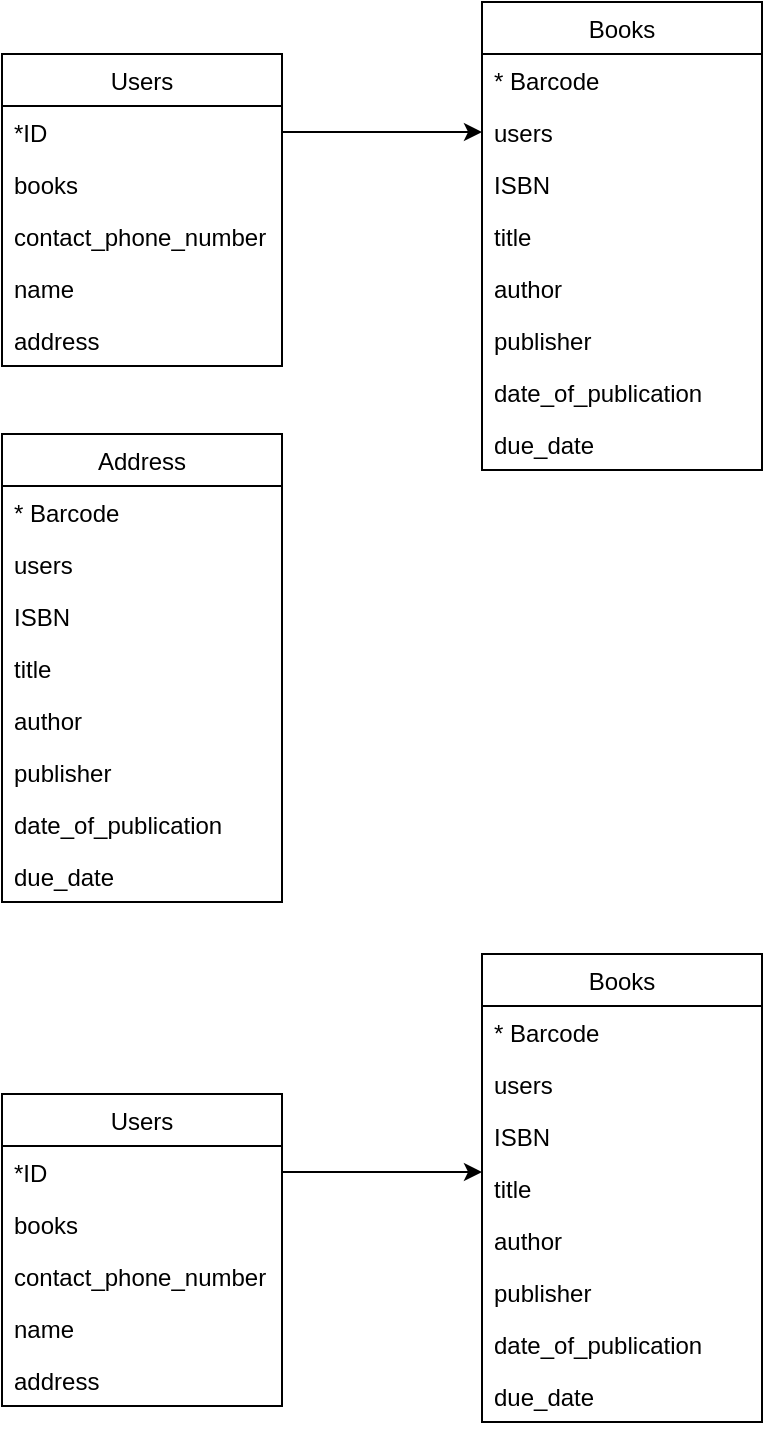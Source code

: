 <mxfile version="14.4.5" type="github">
  <diagram id="R2lEEEUBdFMjLlhIrx00" name="Page-1">
    <mxGraphModel dx="1309" dy="626" grid="1" gridSize="10" guides="1" tooltips="1" connect="1" arrows="1" fold="1" page="1" pageScale="1" pageWidth="850" pageHeight="1100" math="0" shadow="0" extFonts="Permanent Marker^https://fonts.googleapis.com/css?family=Permanent+Marker">
      <root>
        <mxCell id="0" />
        <mxCell id="1" parent="0" />
        <mxCell id="ukiMxRc5v9U0ZkOO_Q2w-9" value="Users" style="swimlane;fontStyle=0;childLayout=stackLayout;horizontal=1;startSize=26;fillColor=none;horizontalStack=0;resizeParent=1;resizeParentMax=0;resizeLast=0;collapsible=1;marginBottom=0;" vertex="1" parent="1">
          <mxGeometry x="160" y="130" width="140" height="156" as="geometry" />
        </mxCell>
        <mxCell id="ukiMxRc5v9U0ZkOO_Q2w-12" value="*ID" style="text;strokeColor=none;fillColor=none;align=left;verticalAlign=top;spacingLeft=4;spacingRight=4;overflow=hidden;rotatable=0;points=[[0,0.5],[1,0.5]];portConstraint=eastwest;" vertex="1" parent="ukiMxRc5v9U0ZkOO_Q2w-9">
          <mxGeometry y="26" width="140" height="26" as="geometry" />
        </mxCell>
        <mxCell id="ukiMxRc5v9U0ZkOO_Q2w-3" value="books" style="text;strokeColor=none;fillColor=none;align=left;verticalAlign=top;spacingLeft=4;spacingRight=4;overflow=hidden;rotatable=0;points=[[0,0.5],[1,0.5]];portConstraint=eastwest;" vertex="1" parent="ukiMxRc5v9U0ZkOO_Q2w-9">
          <mxGeometry y="52" width="140" height="26" as="geometry" />
        </mxCell>
        <mxCell id="ukiMxRc5v9U0ZkOO_Q2w-31" value="contact_phone_number" style="text;strokeColor=none;fillColor=none;align=left;verticalAlign=top;spacingLeft=4;spacingRight=4;overflow=hidden;rotatable=0;points=[[0,0.5],[1,0.5]];portConstraint=eastwest;" vertex="1" parent="ukiMxRc5v9U0ZkOO_Q2w-9">
          <mxGeometry y="78" width="140" height="26" as="geometry" />
        </mxCell>
        <mxCell id="ukiMxRc5v9U0ZkOO_Q2w-10" value="name" style="text;strokeColor=none;fillColor=none;align=left;verticalAlign=top;spacingLeft=4;spacingRight=4;overflow=hidden;rotatable=0;points=[[0,0.5],[1,0.5]];portConstraint=eastwest;" vertex="1" parent="ukiMxRc5v9U0ZkOO_Q2w-9">
          <mxGeometry y="104" width="140" height="26" as="geometry" />
        </mxCell>
        <mxCell id="ukiMxRc5v9U0ZkOO_Q2w-11" value="address" style="text;strokeColor=none;fillColor=none;align=left;verticalAlign=top;spacingLeft=4;spacingRight=4;overflow=hidden;rotatable=0;points=[[0,0.5],[1,0.5]];portConstraint=eastwest;" vertex="1" parent="ukiMxRc5v9U0ZkOO_Q2w-9">
          <mxGeometry y="130" width="140" height="26" as="geometry" />
        </mxCell>
        <mxCell id="ukiMxRc5v9U0ZkOO_Q2w-16" value="Books" style="swimlane;fontStyle=0;childLayout=stackLayout;horizontal=1;startSize=26;fillColor=none;horizontalStack=0;resizeParent=1;resizeParentMax=0;resizeLast=0;collapsible=1;marginBottom=0;" vertex="1" parent="1">
          <mxGeometry x="400" y="104" width="140" height="234" as="geometry" />
        </mxCell>
        <mxCell id="ukiMxRc5v9U0ZkOO_Q2w-4" value="* Barcode" style="text;strokeColor=none;fillColor=none;align=left;verticalAlign=top;spacingLeft=4;spacingRight=4;overflow=hidden;rotatable=0;points=[[0,0.5],[1,0.5]];portConstraint=eastwest;" vertex="1" parent="ukiMxRc5v9U0ZkOO_Q2w-16">
          <mxGeometry y="26" width="140" height="26" as="geometry" />
        </mxCell>
        <mxCell id="ukiMxRc5v9U0ZkOO_Q2w-29" value="users" style="text;strokeColor=none;fillColor=none;align=left;verticalAlign=top;spacingLeft=4;spacingRight=4;overflow=hidden;rotatable=0;points=[[0,0.5],[1,0.5]];portConstraint=eastwest;" vertex="1" parent="ukiMxRc5v9U0ZkOO_Q2w-16">
          <mxGeometry y="52" width="140" height="26" as="geometry" />
        </mxCell>
        <mxCell id="ukiMxRc5v9U0ZkOO_Q2w-8" value="ISBN" style="text;strokeColor=none;fillColor=none;align=left;verticalAlign=top;spacingLeft=4;spacingRight=4;overflow=hidden;rotatable=0;points=[[0,0.5],[1,0.5]];portConstraint=eastwest;" vertex="1" parent="ukiMxRc5v9U0ZkOO_Q2w-16">
          <mxGeometry y="78" width="140" height="26" as="geometry" />
        </mxCell>
        <mxCell id="ukiMxRc5v9U0ZkOO_Q2w-32" value="title" style="text;strokeColor=none;fillColor=none;align=left;verticalAlign=top;spacingLeft=4;spacingRight=4;overflow=hidden;rotatable=0;points=[[0,0.5],[1,0.5]];portConstraint=eastwest;" vertex="1" parent="ukiMxRc5v9U0ZkOO_Q2w-16">
          <mxGeometry y="104" width="140" height="26" as="geometry" />
        </mxCell>
        <mxCell id="ukiMxRc5v9U0ZkOO_Q2w-5" value="author" style="text;strokeColor=none;fillColor=none;align=left;verticalAlign=top;spacingLeft=4;spacingRight=4;overflow=hidden;rotatable=0;points=[[0,0.5],[1,0.5]];portConstraint=eastwest;" vertex="1" parent="ukiMxRc5v9U0ZkOO_Q2w-16">
          <mxGeometry y="130" width="140" height="26" as="geometry" />
        </mxCell>
        <mxCell id="ukiMxRc5v9U0ZkOO_Q2w-6" value="publisher" style="text;strokeColor=none;fillColor=none;align=left;verticalAlign=top;spacingLeft=4;spacingRight=4;overflow=hidden;rotatable=0;points=[[0,0.5],[1,0.5]];portConstraint=eastwest;" vertex="1" parent="ukiMxRc5v9U0ZkOO_Q2w-16">
          <mxGeometry y="156" width="140" height="26" as="geometry" />
        </mxCell>
        <mxCell id="ukiMxRc5v9U0ZkOO_Q2w-7" value="date_of_publication" style="text;strokeColor=none;fillColor=none;align=left;verticalAlign=top;spacingLeft=4;spacingRight=4;overflow=hidden;rotatable=0;points=[[0,0.5],[1,0.5]];portConstraint=eastwest;" vertex="1" parent="ukiMxRc5v9U0ZkOO_Q2w-16">
          <mxGeometry y="182" width="140" height="26" as="geometry" />
        </mxCell>
        <mxCell id="ukiMxRc5v9U0ZkOO_Q2w-20" value="due_date" style="text;strokeColor=none;fillColor=none;align=left;verticalAlign=top;spacingLeft=4;spacingRight=4;overflow=hidden;rotatable=0;points=[[0,0.5],[1,0.5]];portConstraint=eastwest;" vertex="1" parent="ukiMxRc5v9U0ZkOO_Q2w-16">
          <mxGeometry y="208" width="140" height="26" as="geometry" />
        </mxCell>
        <mxCell id="ukiMxRc5v9U0ZkOO_Q2w-49" value="" style="endArrow=classic;html=1;exitX=1;exitY=0.5;exitDx=0;exitDy=0;entryX=0;entryY=0.5;entryDx=0;entryDy=0;" edge="1" parent="1" source="ukiMxRc5v9U0ZkOO_Q2w-12" target="ukiMxRc5v9U0ZkOO_Q2w-29">
          <mxGeometry width="50" height="50" relative="1" as="geometry">
            <mxPoint x="720" y="320" as="sourcePoint" />
            <mxPoint x="770" y="270" as="targetPoint" />
          </mxGeometry>
        </mxCell>
        <mxCell id="ukiMxRc5v9U0ZkOO_Q2w-50" value="Address" style="swimlane;fontStyle=0;childLayout=stackLayout;horizontal=1;startSize=26;fillColor=none;horizontalStack=0;resizeParent=1;resizeParentMax=0;resizeLast=0;collapsible=1;marginBottom=0;" vertex="1" parent="1">
          <mxGeometry x="160" y="320" width="140" height="234" as="geometry" />
        </mxCell>
        <mxCell id="ukiMxRc5v9U0ZkOO_Q2w-51" value="* Barcode" style="text;strokeColor=none;fillColor=none;align=left;verticalAlign=top;spacingLeft=4;spacingRight=4;overflow=hidden;rotatable=0;points=[[0,0.5],[1,0.5]];portConstraint=eastwest;" vertex="1" parent="ukiMxRc5v9U0ZkOO_Q2w-50">
          <mxGeometry y="26" width="140" height="26" as="geometry" />
        </mxCell>
        <mxCell id="ukiMxRc5v9U0ZkOO_Q2w-52" value="users" style="text;strokeColor=none;fillColor=none;align=left;verticalAlign=top;spacingLeft=4;spacingRight=4;overflow=hidden;rotatable=0;points=[[0,0.5],[1,0.5]];portConstraint=eastwest;" vertex="1" parent="ukiMxRc5v9U0ZkOO_Q2w-50">
          <mxGeometry y="52" width="140" height="26" as="geometry" />
        </mxCell>
        <mxCell id="ukiMxRc5v9U0ZkOO_Q2w-53" value="ISBN" style="text;strokeColor=none;fillColor=none;align=left;verticalAlign=top;spacingLeft=4;spacingRight=4;overflow=hidden;rotatable=0;points=[[0,0.5],[1,0.5]];portConstraint=eastwest;" vertex="1" parent="ukiMxRc5v9U0ZkOO_Q2w-50">
          <mxGeometry y="78" width="140" height="26" as="geometry" />
        </mxCell>
        <mxCell id="ukiMxRc5v9U0ZkOO_Q2w-54" value="title" style="text;strokeColor=none;fillColor=none;align=left;verticalAlign=top;spacingLeft=4;spacingRight=4;overflow=hidden;rotatable=0;points=[[0,0.5],[1,0.5]];portConstraint=eastwest;" vertex="1" parent="ukiMxRc5v9U0ZkOO_Q2w-50">
          <mxGeometry y="104" width="140" height="26" as="geometry" />
        </mxCell>
        <mxCell id="ukiMxRc5v9U0ZkOO_Q2w-55" value="author" style="text;strokeColor=none;fillColor=none;align=left;verticalAlign=top;spacingLeft=4;spacingRight=4;overflow=hidden;rotatable=0;points=[[0,0.5],[1,0.5]];portConstraint=eastwest;" vertex="1" parent="ukiMxRc5v9U0ZkOO_Q2w-50">
          <mxGeometry y="130" width="140" height="26" as="geometry" />
        </mxCell>
        <mxCell id="ukiMxRc5v9U0ZkOO_Q2w-56" value="publisher" style="text;strokeColor=none;fillColor=none;align=left;verticalAlign=top;spacingLeft=4;spacingRight=4;overflow=hidden;rotatable=0;points=[[0,0.5],[1,0.5]];portConstraint=eastwest;" vertex="1" parent="ukiMxRc5v9U0ZkOO_Q2w-50">
          <mxGeometry y="156" width="140" height="26" as="geometry" />
        </mxCell>
        <mxCell id="ukiMxRc5v9U0ZkOO_Q2w-57" value="date_of_publication" style="text;strokeColor=none;fillColor=none;align=left;verticalAlign=top;spacingLeft=4;spacingRight=4;overflow=hidden;rotatable=0;points=[[0,0.5],[1,0.5]];portConstraint=eastwest;" vertex="1" parent="ukiMxRc5v9U0ZkOO_Q2w-50">
          <mxGeometry y="182" width="140" height="26" as="geometry" />
        </mxCell>
        <mxCell id="ukiMxRc5v9U0ZkOO_Q2w-58" value="due_date" style="text;strokeColor=none;fillColor=none;align=left;verticalAlign=top;spacingLeft=4;spacingRight=4;overflow=hidden;rotatable=0;points=[[0,0.5],[1,0.5]];portConstraint=eastwest;" vertex="1" parent="ukiMxRc5v9U0ZkOO_Q2w-50">
          <mxGeometry y="208" width="140" height="26" as="geometry" />
        </mxCell>
        <mxCell id="ukiMxRc5v9U0ZkOO_Q2w-59" value="Users" style="swimlane;fontStyle=0;childLayout=stackLayout;horizontal=1;startSize=26;fillColor=none;horizontalStack=0;resizeParent=1;resizeParentMax=0;resizeLast=0;collapsible=1;marginBottom=0;" vertex="1" parent="1">
          <mxGeometry x="160" y="650" width="140" height="156" as="geometry" />
        </mxCell>
        <mxCell id="ukiMxRc5v9U0ZkOO_Q2w-60" value="*ID" style="text;strokeColor=none;fillColor=none;align=left;verticalAlign=top;spacingLeft=4;spacingRight=4;overflow=hidden;rotatable=0;points=[[0,0.5],[1,0.5]];portConstraint=eastwest;" vertex="1" parent="ukiMxRc5v9U0ZkOO_Q2w-59">
          <mxGeometry y="26" width="140" height="26" as="geometry" />
        </mxCell>
        <mxCell id="ukiMxRc5v9U0ZkOO_Q2w-61" value="books" style="text;strokeColor=none;fillColor=none;align=left;verticalAlign=top;spacingLeft=4;spacingRight=4;overflow=hidden;rotatable=0;points=[[0,0.5],[1,0.5]];portConstraint=eastwest;" vertex="1" parent="ukiMxRc5v9U0ZkOO_Q2w-59">
          <mxGeometry y="52" width="140" height="26" as="geometry" />
        </mxCell>
        <mxCell id="ukiMxRc5v9U0ZkOO_Q2w-62" value="contact_phone_number" style="text;strokeColor=none;fillColor=none;align=left;verticalAlign=top;spacingLeft=4;spacingRight=4;overflow=hidden;rotatable=0;points=[[0,0.5],[1,0.5]];portConstraint=eastwest;" vertex="1" parent="ukiMxRc5v9U0ZkOO_Q2w-59">
          <mxGeometry y="78" width="140" height="26" as="geometry" />
        </mxCell>
        <mxCell id="ukiMxRc5v9U0ZkOO_Q2w-63" value="name" style="text;strokeColor=none;fillColor=none;align=left;verticalAlign=top;spacingLeft=4;spacingRight=4;overflow=hidden;rotatable=0;points=[[0,0.5],[1,0.5]];portConstraint=eastwest;" vertex="1" parent="ukiMxRc5v9U0ZkOO_Q2w-59">
          <mxGeometry y="104" width="140" height="26" as="geometry" />
        </mxCell>
        <mxCell id="ukiMxRc5v9U0ZkOO_Q2w-64" value="address" style="text;strokeColor=none;fillColor=none;align=left;verticalAlign=top;spacingLeft=4;spacingRight=4;overflow=hidden;rotatable=0;points=[[0,0.5],[1,0.5]];portConstraint=eastwest;" vertex="1" parent="ukiMxRc5v9U0ZkOO_Q2w-59">
          <mxGeometry y="130" width="140" height="26" as="geometry" />
        </mxCell>
        <mxCell id="ukiMxRc5v9U0ZkOO_Q2w-65" value="" style="endArrow=classic;html=1;exitX=1;exitY=0.5;exitDx=0;exitDy=0;entryX=0;entryY=0.5;entryDx=0;entryDy=0;" edge="1" parent="1" source="ukiMxRc5v9U0ZkOO_Q2w-60">
          <mxGeometry width="50" height="50" relative="1" as="geometry">
            <mxPoint x="720" y="840" as="sourcePoint" />
            <mxPoint x="400" y="689" as="targetPoint" />
          </mxGeometry>
        </mxCell>
        <mxCell id="ukiMxRc5v9U0ZkOO_Q2w-66" value="Books" style="swimlane;fontStyle=0;childLayout=stackLayout;horizontal=1;startSize=26;fillColor=none;horizontalStack=0;resizeParent=1;resizeParentMax=0;resizeLast=0;collapsible=1;marginBottom=0;" vertex="1" parent="1">
          <mxGeometry x="400" y="580" width="140" height="234" as="geometry" />
        </mxCell>
        <mxCell id="ukiMxRc5v9U0ZkOO_Q2w-67" value="* Barcode" style="text;strokeColor=none;fillColor=none;align=left;verticalAlign=top;spacingLeft=4;spacingRight=4;overflow=hidden;rotatable=0;points=[[0,0.5],[1,0.5]];portConstraint=eastwest;" vertex="1" parent="ukiMxRc5v9U0ZkOO_Q2w-66">
          <mxGeometry y="26" width="140" height="26" as="geometry" />
        </mxCell>
        <mxCell id="ukiMxRc5v9U0ZkOO_Q2w-68" value="users" style="text;strokeColor=none;fillColor=none;align=left;verticalAlign=top;spacingLeft=4;spacingRight=4;overflow=hidden;rotatable=0;points=[[0,0.5],[1,0.5]];portConstraint=eastwest;" vertex="1" parent="ukiMxRc5v9U0ZkOO_Q2w-66">
          <mxGeometry y="52" width="140" height="26" as="geometry" />
        </mxCell>
        <mxCell id="ukiMxRc5v9U0ZkOO_Q2w-69" value="ISBN" style="text;strokeColor=none;fillColor=none;align=left;verticalAlign=top;spacingLeft=4;spacingRight=4;overflow=hidden;rotatable=0;points=[[0,0.5],[1,0.5]];portConstraint=eastwest;" vertex="1" parent="ukiMxRc5v9U0ZkOO_Q2w-66">
          <mxGeometry y="78" width="140" height="26" as="geometry" />
        </mxCell>
        <mxCell id="ukiMxRc5v9U0ZkOO_Q2w-70" value="title" style="text;strokeColor=none;fillColor=none;align=left;verticalAlign=top;spacingLeft=4;spacingRight=4;overflow=hidden;rotatable=0;points=[[0,0.5],[1,0.5]];portConstraint=eastwest;" vertex="1" parent="ukiMxRc5v9U0ZkOO_Q2w-66">
          <mxGeometry y="104" width="140" height="26" as="geometry" />
        </mxCell>
        <mxCell id="ukiMxRc5v9U0ZkOO_Q2w-71" value="author" style="text;strokeColor=none;fillColor=none;align=left;verticalAlign=top;spacingLeft=4;spacingRight=4;overflow=hidden;rotatable=0;points=[[0,0.5],[1,0.5]];portConstraint=eastwest;" vertex="1" parent="ukiMxRc5v9U0ZkOO_Q2w-66">
          <mxGeometry y="130" width="140" height="26" as="geometry" />
        </mxCell>
        <mxCell id="ukiMxRc5v9U0ZkOO_Q2w-72" value="publisher" style="text;strokeColor=none;fillColor=none;align=left;verticalAlign=top;spacingLeft=4;spacingRight=4;overflow=hidden;rotatable=0;points=[[0,0.5],[1,0.5]];portConstraint=eastwest;" vertex="1" parent="ukiMxRc5v9U0ZkOO_Q2w-66">
          <mxGeometry y="156" width="140" height="26" as="geometry" />
        </mxCell>
        <mxCell id="ukiMxRc5v9U0ZkOO_Q2w-73" value="date_of_publication" style="text;strokeColor=none;fillColor=none;align=left;verticalAlign=top;spacingLeft=4;spacingRight=4;overflow=hidden;rotatable=0;points=[[0,0.5],[1,0.5]];portConstraint=eastwest;" vertex="1" parent="ukiMxRc5v9U0ZkOO_Q2w-66">
          <mxGeometry y="182" width="140" height="26" as="geometry" />
        </mxCell>
        <mxCell id="ukiMxRc5v9U0ZkOO_Q2w-74" value="due_date" style="text;strokeColor=none;fillColor=none;align=left;verticalAlign=top;spacingLeft=4;spacingRight=4;overflow=hidden;rotatable=0;points=[[0,0.5],[1,0.5]];portConstraint=eastwest;" vertex="1" parent="ukiMxRc5v9U0ZkOO_Q2w-66">
          <mxGeometry y="208" width="140" height="26" as="geometry" />
        </mxCell>
      </root>
    </mxGraphModel>
  </diagram>
</mxfile>
